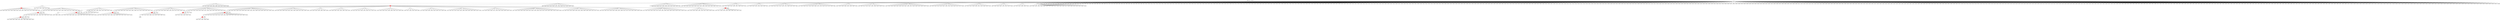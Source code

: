 digraph g {
	"59" -> "60";
	"60" [color=indianred1, style=filled, label="12"];
	"58" -> "59";
	"59" [label="44"];
	"42" -> "43";
	"43" [color=indianred1, style=filled, label="23"];
	"41" -> "42";
	"42" [label="45"];
	"40" -> "41";
	"41" [color=indianred1, style=filled, label="47"];
	"39" -> "40";
	"40" [label="23"];
	"30" -> "31";
	"31" [label="46"];
	"30" -> "32";
	"32" [color=indianred1, style=filled, label="18"];
	"29" -> "30";
	"30" [label="34"];
	"29" -> "33";
	"33" [label="49"];
	"22" -> "23";
	"23" [color=indianred1, style=filled, label="27"];
	"21" -> "22";
	"22" [label="21"];
	"19" -> "20";
	"20" [label="2"];
	"18" -> "19";
	"19" [color=indianred1, style=filled, label="35"];
	"17" -> "18";
	"18" [label="38"];
	"14" -> "15";
	"15" [color=indianred1, style=filled, label="14"];
	"13" -> "14";
	"14" [label="29"];
	"11" -> "12";
	"12" [color=indianred1, style=filled, label="3"];
	"10" -> "11";
	"11" [label="10"];
	"9" -> "10";
	"10" [color=indianred1, style=filled, label="30"];
	"8" -> "9";
	"9" [label="3"];
	"5" -> "6";
	"6" [label="40"];
	"5" -> "7";
	"7" [label="32"];
	"5" -> "8";
	"8" [label="30"];
	"5" -> "13";
	"13" [label="14"];
	"5" -> "16";
	"16" [label="6"];
	"5" -> "17";
	"17" [label="35"];
	"5" -> "21";
	"21" [label="27"];
	"5" -> "24";
	"24" [label="22"];
	"5" -> "25";
	"25" [label="33"];
	"5" -> "26";
	"26" [label="9"];
	"5" -> "27";
	"27" [label="41"];
	"5" -> "28";
	"28" [label="7"];
	"5" -> "29";
	"29" [label="18"];
	"5" -> "34";
	"34" [label="15"];
	"5" -> "35";
	"35" [label="43"];
	"5" -> "36";
	"36" [label="17"];
	"5" -> "37";
	"37" [label="8"];
	"5" -> "38";
	"38" [label="36"];
	"5" -> "39";
	"39" [label="47"];
	"5" -> "44";
	"44" [label="26"];
	"4" -> "5";
	"5" [color=indianred1, style=filled, label="20"];
	"2" -> "3";
	"3" [color=indianred1, style=filled, label="48"];
	"1" -> "2";
	"2" [label="4"];
	"0" -> "1";
	"1" [label="48"];
	"0" -> "4";
	"4" [label="20"];
	"0" -> "45";
	"45" [label="39"];
	"0" -> "46";
	"46" [label="24"];
	"0" -> "47";
	"47" [label="25"];
	"0" -> "48";
	"48" [label="37"];
	"0" -> "49";
	"49" [label="42"];
	"0" -> "50";
	"50" [label="19"];
	"0" -> "51";
	"51" [label="1"];
	"0" -> "52";
	"52" [label="13"];
	"0" -> "53";
	"53" [label="28"];
	"0" -> "54";
	"54" [label="50"];
	"0" -> "55";
	"55" [label="16"];
	"0" -> "56";
	"56" [label="5"];
	"0" -> "57";
	"57" [label="31"];
	"0" -> "58";
	"58" [label="12"];
	"0" -> "61";
	"61" [label="11"];
	"0" [label="germline"];
	"0" -> "cell1";
	"cell1" [shape=box];
	"0" -> "cell2";
	"cell2" [shape=box];
	"54" -> "cell3";
	"cell3" [shape=box];
	"27" -> "cell4";
	"cell4" [shape=box];
	"58" -> "cell5";
	"cell5" [shape=box];
	"0" -> "cell6";
	"cell6" [shape=box];
	"41" -> "cell7";
	"cell7" [shape=box];
	"0" -> "cell8";
	"cell8" [shape=box];
	"24" -> "cell9";
	"cell9" [shape=box];
	"28" -> "cell10";
	"cell10" [shape=box];
	"0" -> "cell11";
	"cell11" [shape=box];
	"0" -> "cell12";
	"cell12" [shape=box];
	"56" -> "cell13";
	"cell13" [shape=box];
	"0" -> "cell14";
	"cell14" [shape=box];
	"61" -> "cell15";
	"cell15" [shape=box];
	"0" -> "cell16";
	"cell16" [shape=box];
	"38" -> "cell17";
	"cell17" [shape=box];
	"0" -> "cell18";
	"cell18" [shape=box];
	"10" -> "cell19";
	"cell19" [shape=box];
	"37" -> "cell20";
	"cell20" [shape=box];
	"36" -> "cell21";
	"cell21" [shape=box];
	"0" -> "cell22";
	"cell22" [shape=box];
	"0" -> "cell23";
	"cell23" [shape=box];
	"0" -> "cell24";
	"cell24" [shape=box];
	"0" -> "cell25";
	"cell25" [shape=box];
	"0" -> "cell26";
	"cell26" [shape=box];
	"35" -> "cell27";
	"cell27" [shape=box];
	"14" -> "cell28";
	"cell28" [shape=box];
	"38" -> "cell29";
	"cell29" [shape=box];
	"0" -> "cell30";
	"cell30" [shape=box];
	"29" -> "cell31";
	"cell31" [shape=box];
	"13" -> "cell32";
	"cell32" [shape=box];
	"12" -> "cell33";
	"cell33" [shape=box];
	"53" -> "cell34";
	"cell34" [shape=box];
	"60" -> "cell35";
	"cell35" [shape=box];
	"23" -> "cell36";
	"cell36" [shape=box];
	"49" -> "cell37";
	"cell37" [shape=box];
	"36" -> "cell38";
	"cell38" [shape=box];
	"6" -> "cell39";
	"cell39" [shape=box];
	"0" -> "cell40";
	"cell40" [shape=box];
	"33" -> "cell41";
	"cell41" [shape=box];
	"1" -> "cell42";
	"cell42" [shape=box];
	"10" -> "cell43";
	"cell43" [shape=box];
	"0" -> "cell44";
	"cell44" [shape=box];
	"0" -> "cell45";
	"cell45" [shape=box];
	"0" -> "cell46";
	"cell46" [shape=box];
	"0" -> "cell47";
	"cell47" [shape=box];
	"28" -> "cell48";
	"cell48" [shape=box];
	"0" -> "cell49";
	"cell49" [shape=box];
	"29" -> "cell50";
	"cell50" [shape=box];
	"37" -> "cell51";
	"cell51" [shape=box];
	"56" -> "cell52";
	"cell52" [shape=box];
	"37" -> "cell53";
	"cell53" [shape=box];
	"0" -> "cell54";
	"cell54" [shape=box];
	"19" -> "cell55";
	"cell55" [shape=box];
	"51" -> "cell56";
	"cell56" [shape=box];
	"28" -> "cell57";
	"cell57" [shape=box];
	"0" -> "cell58";
	"cell58" [shape=box];
	"39" -> "cell59";
	"cell59" [shape=box];
	"0" -> "cell60";
	"cell60" [shape=box];
	"0" -> "cell61";
	"cell61" [shape=box];
	"45" -> "cell62";
	"cell62" [shape=box];
	"7" -> "cell63";
	"cell63" [shape=box];
	"3" -> "cell64";
	"cell64" [shape=box];
	"33" -> "cell65";
	"cell65" [shape=box];
	"0" -> "cell66";
	"cell66" [shape=box];
	"24" -> "cell67";
	"cell67" [shape=box];
	"0" -> "cell68";
	"cell68" [shape=box];
	"55" -> "cell69";
	"cell69" [shape=box];
	"39" -> "cell70";
	"cell70" [shape=box];
	"0" -> "cell71";
	"cell71" [shape=box];
	"1" -> "cell72";
	"cell72" [shape=box];
	"48" -> "cell73";
	"cell73" [shape=box];
	"0" -> "cell74";
	"cell74" [shape=box];
	"58" -> "cell75";
	"cell75" [shape=box];
	"0" -> "cell76";
	"cell76" [shape=box];
	"47" -> "cell77";
	"cell77" [shape=box];
	"0" -> "cell78";
	"cell78" [shape=box];
	"17" -> "cell79";
	"cell79" [shape=box];
	"0" -> "cell80";
	"cell80" [shape=box];
	"24" -> "cell81";
	"cell81" [shape=box];
	"4" -> "cell82";
	"cell82" [shape=box];
	"53" -> "cell83";
	"cell83" [shape=box];
	"0" -> "cell84";
	"cell84" [shape=box];
	"0" -> "cell85";
	"cell85" [shape=box];
	"45" -> "cell86";
	"cell86" [shape=box];
	"0" -> "cell87";
	"cell87" [shape=box];
	"6" -> "cell88";
	"cell88" [shape=box];
	"0" -> "cell89";
	"cell89" [shape=box];
	"0" -> "cell90";
	"cell90" [shape=box];
	"0" -> "cell91";
	"cell91" [shape=box];
	"0" -> "cell92";
	"cell92" [shape=box];
	"0" -> "cell93";
	"cell93" [shape=box];
	"0" -> "cell94";
	"cell94" [shape=box];
	"26" -> "cell95";
	"cell95" [shape=box];
	"0" -> "cell96";
	"cell96" [shape=box];
	"0" -> "cell97";
	"cell97" [shape=box];
	"51" -> "cell98";
	"cell98" [shape=box];
	"8" -> "cell99";
	"cell99" [shape=box];
	"56" -> "cell100";
	"cell100" [shape=box];
	"0" -> "cell101";
	"cell101" [shape=box];
	"44" -> "cell102";
	"cell102" [shape=box];
	"27" -> "cell103";
	"cell103" [shape=box];
	"37" -> "cell104";
	"cell104" [shape=box];
	"15" -> "cell105";
	"cell105" [shape=box];
	"7" -> "cell106";
	"cell106" [shape=box];
	"23" -> "cell107";
	"cell107" [shape=box];
	"30" -> "cell108";
	"cell108" [shape=box];
	"0" -> "cell109";
	"cell109" [shape=box];
	"0" -> "cell110";
	"cell110" [shape=box];
	"3" -> "cell111";
	"cell111" [shape=box];
	"26" -> "cell112";
	"cell112" [shape=box];
	"42" -> "cell113";
	"cell113" [shape=box];
	"51" -> "cell114";
	"cell114" [shape=box];
	"59" -> "cell115";
	"cell115" [shape=box];
	"34" -> "cell116";
	"cell116" [shape=box];
	"0" -> "cell117";
	"cell117" [shape=box];
	"0" -> "cell118";
	"cell118" [shape=box];
	"13" -> "cell119";
	"cell119" [shape=box];
	"0" -> "cell120";
	"cell120" [shape=box];
	"0" -> "cell121";
	"cell121" [shape=box];
	"0" -> "cell122";
	"cell122" [shape=box];
	"54" -> "cell123";
	"cell123" [shape=box];
	"28" -> "cell124";
	"cell124" [shape=box];
	"0" -> "cell125";
	"cell125" [shape=box];
	"0" -> "cell126";
	"cell126" [shape=box];
	"0" -> "cell127";
	"cell127" [shape=box];
	"10" -> "cell128";
	"cell128" [shape=box];
	"53" -> "cell129";
	"cell129" [shape=box];
	"0" -> "cell130";
	"cell130" [shape=box];
	"59" -> "cell131";
	"cell131" [shape=box];
	"0" -> "cell132";
	"cell132" [shape=box];
	"41" -> "cell133";
	"cell133" [shape=box];
	"0" -> "cell134";
	"cell134" [shape=box];
	"0" -> "cell135";
	"cell135" [shape=box];
	"26" -> "cell136";
	"cell136" [shape=box];
	"0" -> "cell137";
	"cell137" [shape=box];
	"0" -> "cell138";
	"cell138" [shape=box];
	"16" -> "cell139";
	"cell139" [shape=box];
	"53" -> "cell140";
	"cell140" [shape=box];
	"54" -> "cell141";
	"cell141" [shape=box];
	"25" -> "cell142";
	"cell142" [shape=box];
	"59" -> "cell143";
	"cell143" [shape=box];
	"17" -> "cell144";
	"cell144" [shape=box];
	"57" -> "cell145";
	"cell145" [shape=box];
	"0" -> "cell146";
	"cell146" [shape=box];
	"0" -> "cell147";
	"cell147" [shape=box];
	"10" -> "cell148";
	"cell148" [shape=box];
	"0" -> "cell149";
	"cell149" [shape=box];
	"19" -> "cell150";
	"cell150" [shape=box];
	"0" -> "cell151";
	"cell151" [shape=box];
	"25" -> "cell152";
	"cell152" [shape=box];
	"0" -> "cell153";
	"cell153" [shape=box];
	"0" -> "cell154";
	"cell154" [shape=box];
	"0" -> "cell155";
	"cell155" [shape=box];
	"48" -> "cell156";
	"cell156" [shape=box];
	"0" -> "cell157";
	"cell157" [shape=box];
	"38" -> "cell158";
	"cell158" [shape=box];
	"0" -> "cell159";
	"cell159" [shape=box];
	"0" -> "cell160";
	"cell160" [shape=box];
	"48" -> "cell161";
	"cell161" [shape=box];
	"0" -> "cell162";
	"cell162" [shape=box];
	"0" -> "cell163";
	"cell163" [shape=box];
	"36" -> "cell164";
	"cell164" [shape=box];
	"60" -> "cell165";
	"cell165" [shape=box];
	"0" -> "cell166";
	"cell166" [shape=box];
	"0" -> "cell167";
	"cell167" [shape=box];
	"0" -> "cell168";
	"cell168" [shape=box];
	"47" -> "cell169";
	"cell169" [shape=box];
	"0" -> "cell170";
	"cell170" [shape=box];
	"0" -> "cell171";
	"cell171" [shape=box];
	"0" -> "cell172";
	"cell172" [shape=box];
	"12" -> "cell173";
	"cell173" [shape=box];
	"0" -> "cell174";
	"cell174" [shape=box];
	"0" -> "cell175";
	"cell175" [shape=box];
	"0" -> "cell176";
	"cell176" [shape=box];
	"32" -> "cell177";
	"cell177" [shape=box];
	"43" -> "cell178";
	"cell178" [shape=box];
	"0" -> "cell179";
	"cell179" [shape=box];
	"51" -> "cell180";
	"cell180" [shape=box];
	"0" -> "cell181";
	"cell181" [shape=box];
	"0" -> "cell182";
	"cell182" [shape=box];
	"21" -> "cell183";
	"cell183" [shape=box];
	"49" -> "cell184";
	"cell184" [shape=box];
	"0" -> "cell185";
	"cell185" [shape=box];
	"4" -> "cell186";
	"cell186" [shape=box];
	"13" -> "cell187";
	"cell187" [shape=box];
	"34" -> "cell188";
	"cell188" [shape=box];
	"0" -> "cell189";
	"cell189" [shape=box];
	"0" -> "cell190";
	"cell190" [shape=box];
	"24" -> "cell191";
	"cell191" [shape=box];
	"35" -> "cell192";
	"cell192" [shape=box];
	"47" -> "cell193";
	"cell193" [shape=box];
	"0" -> "cell194";
	"cell194" [shape=box];
	"26" -> "cell195";
	"cell195" [shape=box];
	"0" -> "cell196";
	"cell196" [shape=box];
	"0" -> "cell197";
	"cell197" [shape=box];
	"35" -> "cell198";
	"cell198" [shape=box];
	"0" -> "cell199";
	"cell199" [shape=box];
	"0" -> "cell200";
	"cell200" [shape=box];
	"0" -> "cell201";
	"cell201" [shape=box];
	"17" -> "cell202";
	"cell202" [shape=box];
	"46" -> "cell203";
	"cell203" [shape=box];
	"14" -> "cell204";
	"cell204" [shape=box];
	"0" -> "cell205";
	"cell205" [shape=box];
	"16" -> "cell206";
	"cell206" [shape=box];
	"60" -> "cell207";
	"cell207" [shape=box];
	"35" -> "cell208";
	"cell208" [shape=box];
	"0" -> "cell209";
	"cell209" [shape=box];
	"52" -> "cell210";
	"cell210" [shape=box];
	"0" -> "cell211";
	"cell211" [shape=box];
	"0" -> "cell212";
	"cell212" [shape=box];
	"0" -> "cell213";
	"cell213" [shape=box];
	"0" -> "cell214";
	"cell214" [shape=box];
	"0" -> "cell215";
	"cell215" [shape=box];
	"61" -> "cell216";
	"cell216" [shape=box];
	"61" -> "cell217";
	"cell217" [shape=box];
	"0" -> "cell218";
	"cell218" [shape=box];
	"0" -> "cell219";
	"cell219" [shape=box];
	"0" -> "cell220";
	"cell220" [shape=box];
	"0" -> "cell221";
	"cell221" [shape=box];
	"0" -> "cell222";
	"cell222" [shape=box];
	"47" -> "cell223";
	"cell223" [shape=box];
	"25" -> "cell224";
	"cell224" [shape=box];
	"0" -> "cell225";
	"cell225" [shape=box];
	"7" -> "cell226";
	"cell226" [shape=box];
	"0" -> "cell227";
	"cell227" [shape=box];
	"0" -> "cell228";
	"cell228" [shape=box];
	"0" -> "cell229";
	"cell229" [shape=box];
	"0" -> "cell230";
	"cell230" [shape=box];
	"4" -> "cell231";
	"cell231" [shape=box];
	"34" -> "cell232";
	"cell232" [shape=box];
	"0" -> "cell233";
	"cell233" [shape=box];
	"0" -> "cell234";
	"cell234" [shape=box];
	"0" -> "cell235";
	"cell235" [shape=box];
	"49" -> "cell236";
	"cell236" [shape=box];
	"0" -> "cell237";
	"cell237" [shape=box];
	"8" -> "cell238";
	"cell238" [shape=box];
	"0" -> "cell239";
	"cell239" [shape=box];
	"13" -> "cell240";
	"cell240" [shape=box];
	"29" -> "cell241";
	"cell241" [shape=box];
	"6" -> "cell242";
	"cell242" [shape=box];
	"46" -> "cell243";
	"cell243" [shape=box];
	"0" -> "cell244";
	"cell244" [shape=box];
	"0" -> "cell245";
	"cell245" [shape=box];
	"53" -> "cell246";
	"cell246" [shape=box];
	"51" -> "cell247";
	"cell247" [shape=box];
	"0" -> "cell248";
	"cell248" [shape=box];
	"0" -> "cell249";
	"cell249" [shape=box];
	"0" -> "cell250";
	"cell250" [shape=box];
	"32" -> "cell251";
	"cell251" [shape=box];
	"24" -> "cell252";
	"cell252" [shape=box];
	"28" -> "cell253";
	"cell253" [shape=box];
	"36" -> "cell254";
	"cell254" [shape=box];
	"3" -> "cell255";
	"cell255" [shape=box];
	"46" -> "cell256";
	"cell256" [shape=box];
	"0" -> "cell257";
	"cell257" [shape=box];
	"0" -> "cell258";
	"cell258" [shape=box];
	"45" -> "cell259";
	"cell259" [shape=box];
	"0" -> "cell260";
	"cell260" [shape=box];
	"53" -> "cell261";
	"cell261" [shape=box];
	"0" -> "cell262";
	"cell262" [shape=box];
	"27" -> "cell263";
	"cell263" [shape=box];
	"35" -> "cell264";
	"cell264" [shape=box];
	"45" -> "cell265";
	"cell265" [shape=box];
	"59" -> "cell266";
	"cell266" [shape=box];
	"3" -> "cell267";
	"cell267" [shape=box];
	"55" -> "cell268";
	"cell268" [shape=box];
	"54" -> "cell269";
	"cell269" [shape=box];
	"0" -> "cell270";
	"cell270" [shape=box];
	"48" -> "cell271";
	"cell271" [shape=box];
	"0" -> "cell272";
	"cell272" [shape=box];
	"4" -> "cell273";
	"cell273" [shape=box];
	"0" -> "cell274";
	"cell274" [shape=box];
	"10" -> "cell275";
	"cell275" [shape=box];
	"0" -> "cell276";
	"cell276" [shape=box];
	"49" -> "cell277";
	"cell277" [shape=box];
	"13" -> "cell278";
	"cell278" [shape=box];
	"0" -> "cell279";
	"cell279" [shape=box];
	"0" -> "cell280";
	"cell280" [shape=box];
	"52" -> "cell281";
	"cell281" [shape=box];
	"32" -> "cell282";
	"cell282" [shape=box];
	"0" -> "cell283";
	"cell283" [shape=box];
	"13" -> "cell284";
	"cell284" [shape=box];
	"0" -> "cell285";
	"cell285" [shape=box];
	"0" -> "cell286";
	"cell286" [shape=box];
	"8" -> "cell287";
	"cell287" [shape=box];
	"61" -> "cell288";
	"cell288" [shape=box];
	"0" -> "cell289";
	"cell289" [shape=box];
	"52" -> "cell290";
	"cell290" [shape=box];
	"51" -> "cell291";
	"cell291" [shape=box];
	"0" -> "cell292";
	"cell292" [shape=box];
	"58" -> "cell293";
	"cell293" [shape=box];
	"8" -> "cell294";
	"cell294" [shape=box];
	"0" -> "cell295";
	"cell295" [shape=box];
	"52" -> "cell296";
	"cell296" [shape=box];
	"0" -> "cell297";
	"cell297" [shape=box];
	"0" -> "cell298";
	"cell298" [shape=box];
	"0" -> "cell299";
	"cell299" [shape=box];
	"53" -> "cell300";
	"cell300" [shape=box];
	"0" -> "cell301";
	"cell301" [shape=box];
	"0" -> "cell302";
	"cell302" [shape=box];
	"0" -> "cell303";
	"cell303" [shape=box];
	"39" -> "cell304";
	"cell304" [shape=box];
	"57" -> "cell305";
	"cell305" [shape=box];
	"35" -> "cell306";
	"cell306" [shape=box];
	"0" -> "cell307";
	"cell307" [shape=box];
	"0" -> "cell308";
	"cell308" [shape=box];
	"0" -> "cell309";
	"cell309" [shape=box];
	"0" -> "cell310";
	"cell310" [shape=box];
	"0" -> "cell311";
	"cell311" [shape=box];
	"0" -> "cell312";
	"cell312" [shape=box];
	"44" -> "cell313";
	"cell313" [shape=box];
	"0" -> "cell314";
	"cell314" [shape=box];
	"8" -> "cell315";
	"cell315" [shape=box];
	"0" -> "cell316";
	"cell316" [shape=box];
	"60" -> "cell317";
	"cell317" [shape=box];
	"41" -> "cell318";
	"cell318" [shape=box];
	"0" -> "cell319";
	"cell319" [shape=box];
	"52" -> "cell320";
	"cell320" [shape=box];
	"0" -> "cell321";
	"cell321" [shape=box];
	"0" -> "cell322";
	"cell322" [shape=box];
	"0" -> "cell323";
	"cell323" [shape=box];
	"2" -> "cell324";
	"cell324" [shape=box];
	"0" -> "cell325";
	"cell325" [shape=box];
	"0" -> "cell326";
	"cell326" [shape=box];
	"41" -> "cell327";
	"cell327" [shape=box];
	"45" -> "cell328";
	"cell328" [shape=box];
	"0" -> "cell329";
	"cell329" [shape=box];
	"0" -> "cell330";
	"cell330" [shape=box];
	"10" -> "cell331";
	"cell331" [shape=box];
	"28" -> "cell332";
	"cell332" [shape=box];
	"4" -> "cell333";
	"cell333" [shape=box];
	"32" -> "cell334";
	"cell334" [shape=box];
	"0" -> "cell335";
	"cell335" [shape=box];
	"0" -> "cell336";
	"cell336" [shape=box];
	"0" -> "cell337";
	"cell337" [shape=box];
	"0" -> "cell338";
	"cell338" [shape=box];
	"21" -> "cell339";
	"cell339" [shape=box];
	"50" -> "cell340";
	"cell340" [shape=box];
	"0" -> "cell341";
	"cell341" [shape=box];
	"0" -> "cell342";
	"cell342" [shape=box];
	"0" -> "cell343";
	"cell343" [shape=box];
	"22" -> "cell344";
	"cell344" [shape=box];
	"0" -> "cell345";
	"cell345" [shape=box];
	"0" -> "cell346";
	"cell346" [shape=box];
	"0" -> "cell347";
	"cell347" [shape=box];
	"0" -> "cell348";
	"cell348" [shape=box];
	"0" -> "cell349";
	"cell349" [shape=box];
	"50" -> "cell350";
	"cell350" [shape=box];
	"12" -> "cell351";
	"cell351" [shape=box];
	"0" -> "cell352";
	"cell352" [shape=box];
	"45" -> "cell353";
	"cell353" [shape=box];
	"0" -> "cell354";
	"cell354" [shape=box];
	"0" -> "cell355";
	"cell355" [shape=box];
	"0" -> "cell356";
	"cell356" [shape=box];
	"16" -> "cell357";
	"cell357" [shape=box];
	"43" -> "cell358";
	"cell358" [shape=box];
	"6" -> "cell359";
	"cell359" [shape=box];
	"17" -> "cell360";
	"cell360" [shape=box];
	"0" -> "cell361";
	"cell361" [shape=box];
	"29" -> "cell362";
	"cell362" [shape=box];
	"27" -> "cell363";
	"cell363" [shape=box];
	"19" -> "cell364";
	"cell364" [shape=box];
	"17" -> "cell365";
	"cell365" [shape=box];
	"39" -> "cell366";
	"cell366" [shape=box];
	"60" -> "cell367";
	"cell367" [shape=box];
	"8" -> "cell368";
	"cell368" [shape=box];
	"21" -> "cell369";
	"cell369" [shape=box];
	"0" -> "cell370";
	"cell370" [shape=box];
	"0" -> "cell371";
	"cell371" [shape=box];
	"4" -> "cell372";
	"cell372" [shape=box];
	"0" -> "cell373";
	"cell373" [shape=box];
	"35" -> "cell374";
	"cell374" [shape=box];
	"0" -> "cell375";
	"cell375" [shape=box];
	"0" -> "cell376";
	"cell376" [shape=box];
	"11" -> "cell377";
	"cell377" [shape=box];
	"0" -> "cell378";
	"cell378" [shape=box];
	"0" -> "cell379";
	"cell379" [shape=box];
	"0" -> "cell380";
	"cell380" [shape=box];
	"43" -> "cell381";
	"cell381" [shape=box];
	"0" -> "cell382";
	"cell382" [shape=box];
	"32" -> "cell383";
	"cell383" [shape=box];
	"0" -> "cell384";
	"cell384" [shape=box];
	"36" -> "cell385";
	"cell385" [shape=box];
	"42" -> "cell386";
	"cell386" [shape=box];
	"0" -> "cell387";
	"cell387" [shape=box];
	"0" -> "cell388";
	"cell388" [shape=box];
	"43" -> "cell389";
	"cell389" [shape=box];
	"60" -> "cell390";
	"cell390" [shape=box];
	"0" -> "cell391";
	"cell391" [shape=box];
	"0" -> "cell392";
	"cell392" [shape=box];
	"0" -> "cell393";
	"cell393" [shape=box];
	"0" -> "cell394";
	"cell394" [shape=box];
	"0" -> "cell395";
	"cell395" [shape=box];
	"19" -> "cell396";
	"cell396" [shape=box];
	"0" -> "cell397";
	"cell397" [shape=box];
	"0" -> "cell398";
	"cell398" [shape=box];
	"52" -> "cell399";
	"cell399" [shape=box];
	"0" -> "cell400";
	"cell400" [shape=box];
	"25" -> "cell401";
	"cell401" [shape=box];
	"8" -> "cell402";
	"cell402" [shape=box];
	"53" -> "cell403";
	"cell403" [shape=box];
	"35" -> "cell404";
	"cell404" [shape=box];
	"0" -> "cell405";
	"cell405" [shape=box];
	"3" -> "cell406";
	"cell406" [shape=box];
	"0" -> "cell407";
	"cell407" [shape=box];
	"0" -> "cell408";
	"cell408" [shape=box];
	"47" -> "cell409";
	"cell409" [shape=box];
	"0" -> "cell410";
	"cell410" [shape=box];
	"0" -> "cell411";
	"cell411" [shape=box];
	"0" -> "cell412";
	"cell412" [shape=box];
	"15" -> "cell413";
	"cell413" [shape=box];
	"19" -> "cell414";
	"cell414" [shape=box];
	"0" -> "cell415";
	"cell415" [shape=box];
	"0" -> "cell416";
	"cell416" [shape=box];
	"0" -> "cell417";
	"cell417" [shape=box];
	"0" -> "cell418";
	"cell418" [shape=box];
	"0" -> "cell419";
	"cell419" [shape=box];
	"45" -> "cell420";
	"cell420" [shape=box];
	"0" -> "cell421";
	"cell421" [shape=box];
	"0" -> "cell422";
	"cell422" [shape=box];
	"0" -> "cell423";
	"cell423" [shape=box];
	"0" -> "cell424";
	"cell424" [shape=box];
	"0" -> "cell425";
	"cell425" [shape=box];
	"0" -> "cell426";
	"cell426" [shape=box];
	"0" -> "cell427";
	"cell427" [shape=box];
	"0" -> "cell428";
	"cell428" [shape=box];
	"0" -> "cell429";
	"cell429" [shape=box];
	"0" -> "cell430";
	"cell430" [shape=box];
	"0" -> "cell431";
	"cell431" [shape=box];
	"37" -> "cell432";
	"cell432" [shape=box];
	"0" -> "cell433";
	"cell433" [shape=box];
	"49" -> "cell434";
	"cell434" [shape=box];
	"52" -> "cell435";
	"cell435" [shape=box];
	"36" -> "cell436";
	"cell436" [shape=box];
	"61" -> "cell437";
	"cell437" [shape=box];
	"35" -> "cell438";
	"cell438" [shape=box];
	"0" -> "cell439";
	"cell439" [shape=box];
	"4" -> "cell440";
	"cell440" [shape=box];
	"0" -> "cell441";
	"cell441" [shape=box];
	"0" -> "cell442";
	"cell442" [shape=box];
	"0" -> "cell443";
	"cell443" [shape=box];
	"43" -> "cell444";
	"cell444" [shape=box];
	"0" -> "cell445";
	"cell445" [shape=box];
	"39" -> "cell446";
	"cell446" [shape=box];
	"0" -> "cell447";
	"cell447" [shape=box];
	"17" -> "cell448";
	"cell448" [shape=box];
	"10" -> "cell449";
	"cell449" [shape=box];
	"6" -> "cell450";
	"cell450" [shape=box];
	"32" -> "cell451";
	"cell451" [shape=box];
	"33" -> "cell452";
	"cell452" [shape=box];
	"31" -> "cell453";
	"cell453" [shape=box];
	"38" -> "cell454";
	"cell454" [shape=box];
	"0" -> "cell455";
	"cell455" [shape=box];
	"12" -> "cell456";
	"cell456" [shape=box];
	"39" -> "cell457";
	"cell457" [shape=box];
	"0" -> "cell458";
	"cell458" [shape=box];
	"34" -> "cell459";
	"cell459" [shape=box];
	"61" -> "cell460";
	"cell460" [shape=box];
	"60" -> "cell461";
	"cell461" [shape=box];
	"10" -> "cell462";
	"cell462" [shape=box];
	"0" -> "cell463";
	"cell463" [shape=box];
	"47" -> "cell464";
	"cell464" [shape=box];
	"0" -> "cell465";
	"cell465" [shape=box];
	"58" -> "cell466";
	"cell466" [shape=box];
	"21" -> "cell467";
	"cell467" [shape=box];
	"1" -> "cell468";
	"cell468" [shape=box];
	"50" -> "cell469";
	"cell469" [shape=box];
	"48" -> "cell470";
	"cell470" [shape=box];
	"61" -> "cell471";
	"cell471" [shape=box];
	"0" -> "cell472";
	"cell472" [shape=box];
	"1" -> "cell473";
	"cell473" [shape=box];
	"13" -> "cell474";
	"cell474" [shape=box];
	"0" -> "cell475";
	"cell475" [shape=box];
	"24" -> "cell476";
	"cell476" [shape=box];
	"0" -> "cell477";
	"cell477" [shape=box];
	"60" -> "cell478";
	"cell478" [shape=box];
	"0" -> "cell479";
	"cell479" [shape=box];
	"32" -> "cell480";
	"cell480" [shape=box];
	"16" -> "cell481";
	"cell481" [shape=box];
	"13" -> "cell482";
	"cell482" [shape=box];
	"0" -> "cell483";
	"cell483" [shape=box];
	"0" -> "cell484";
	"cell484" [shape=box];
	"27" -> "cell485";
	"cell485" [shape=box];
	"0" -> "cell486";
	"cell486" [shape=box];
	"60" -> "cell487";
	"cell487" [shape=box];
	"0" -> "cell488";
	"cell488" [shape=box];
	"0" -> "cell489";
	"cell489" [shape=box];
	"22" -> "cell490";
	"cell490" [shape=box];
	"0" -> "cell491";
	"cell491" [shape=box];
	"0" -> "cell492";
	"cell492" [shape=box];
	"42" -> "cell493";
	"cell493" [shape=box];
	"0" -> "cell494";
	"cell494" [shape=box];
	"0" -> "cell495";
	"cell495" [shape=box];
	"0" -> "cell496";
	"cell496" [shape=box];
	"0" -> "cell497";
	"cell497" [shape=box];
	"23" -> "cell498";
	"cell498" [shape=box];
	"0" -> "cell499";
	"cell499" [shape=box];
	"0" -> "cell500";
	"cell500" [shape=box];
	"16" -> "cell501";
	"cell501" [shape=box];
	"0" -> "cell502";
	"cell502" [shape=box];
	"0" -> "cell503";
	"cell503" [shape=box];
	"0" -> "cell504";
	"cell504" [shape=box];
	"21" -> "cell505";
	"cell505" [shape=box];
	"0" -> "cell506";
	"cell506" [shape=box];
	"0" -> "cell507";
	"cell507" [shape=box];
	"0" -> "cell508";
	"cell508" [shape=box];
	"0" -> "cell509";
	"cell509" [shape=box];
	"15" -> "cell510";
	"cell510" [shape=box];
	"23" -> "cell511";
	"cell511" [shape=box];
	"0" -> "cell512";
	"cell512" [shape=box];
	"15" -> "cell513";
	"cell513" [shape=box];
	"39" -> "cell514";
	"cell514" [shape=box];
	"27" -> "cell515";
	"cell515" [shape=box];
	"0" -> "cell516";
	"cell516" [shape=box];
	"0" -> "cell517";
	"cell517" [shape=box];
	"0" -> "cell518";
	"cell518" [shape=box];
	"39" -> "cell519";
	"cell519" [shape=box];
	"0" -> "cell520";
	"cell520" [shape=box];
	"45" -> "cell521";
	"cell521" [shape=box];
	"13" -> "cell522";
	"cell522" [shape=box];
	"0" -> "cell523";
	"cell523" [shape=box];
	"13" -> "cell524";
	"cell524" [shape=box];
	"13" -> "cell525";
	"cell525" [shape=box];
	"49" -> "cell526";
	"cell526" [shape=box];
	"0" -> "cell527";
	"cell527" [shape=box];
	"44" -> "cell528";
	"cell528" [shape=box];
	"55" -> "cell529";
	"cell529" [shape=box];
	"0" -> "cell530";
	"cell530" [shape=box];
	"21" -> "cell531";
	"cell531" [shape=box];
	"0" -> "cell532";
	"cell532" [shape=box];
	"0" -> "cell533";
	"cell533" [shape=box];
	"0" -> "cell534";
	"cell534" [shape=box];
	"0" -> "cell535";
	"cell535" [shape=box];
	"25" -> "cell536";
	"cell536" [shape=box];
	"43" -> "cell537";
	"cell537" [shape=box];
	"0" -> "cell538";
	"cell538" [shape=box];
	"0" -> "cell539";
	"cell539" [shape=box];
	"0" -> "cell540";
	"cell540" [shape=box];
	"46" -> "cell541";
	"cell541" [shape=box];
	"0" -> "cell542";
	"cell542" [shape=box];
	"0" -> "cell543";
	"cell543" [shape=box];
	"30" -> "cell544";
	"cell544" [shape=box];
	"0" -> "cell545";
	"cell545" [shape=box];
	"0" -> "cell546";
	"cell546" [shape=box];
	"0" -> "cell547";
	"cell547" [shape=box];
	"25" -> "cell548";
	"cell548" [shape=box];
	"26" -> "cell549";
	"cell549" [shape=box];
	"0" -> "cell550";
	"cell550" [shape=box];
	"0" -> "cell551";
	"cell551" [shape=box];
	"0" -> "cell552";
	"cell552" [shape=box];
	"0" -> "cell553";
	"cell553" [shape=box];
	"6" -> "cell554";
	"cell554" [shape=box];
	"45" -> "cell555";
	"cell555" [shape=box];
	"46" -> "cell556";
	"cell556" [shape=box];
	"0" -> "cell557";
	"cell557" [shape=box];
	"0" -> "cell558";
	"cell558" [shape=box];
	"0" -> "cell559";
	"cell559" [shape=box];
	"0" -> "cell560";
	"cell560" [shape=box];
	"21" -> "cell561";
	"cell561" [shape=box];
	"0" -> "cell562";
	"cell562" [shape=box];
	"0" -> "cell563";
	"cell563" [shape=box];
	"1" -> "cell564";
	"cell564" [shape=box];
	"61" -> "cell565";
	"cell565" [shape=box];
	"21" -> "cell566";
	"cell566" [shape=box];
	"25" -> "cell567";
	"cell567" [shape=box];
	"0" -> "cell568";
	"cell568" [shape=box];
	"28" -> "cell569";
	"cell569" [shape=box];
	"37" -> "cell570";
	"cell570" [shape=box];
	"0" -> "cell571";
	"cell571" [shape=box];
	"23" -> "cell572";
	"cell572" [shape=box];
	"0" -> "cell573";
	"cell573" [shape=box];
	"0" -> "cell574";
	"cell574" [shape=box];
	"0" -> "cell575";
	"cell575" [shape=box];
	"0" -> "cell576";
	"cell576" [shape=box];
	"0" -> "cell577";
	"cell577" [shape=box];
	"0" -> "cell578";
	"cell578" [shape=box];
	"0" -> "cell579";
	"cell579" [shape=box];
	"23" -> "cell580";
	"cell580" [shape=box];
	"0" -> "cell581";
	"cell581" [shape=box];
	"8" -> "cell582";
	"cell582" [shape=box];
	"0" -> "cell583";
	"cell583" [shape=box];
	"0" -> "cell584";
	"cell584" [shape=box];
	"0" -> "cell585";
	"cell585" [shape=box];
	"0" -> "cell586";
	"cell586" [shape=box];
	"19" -> "cell587";
	"cell587" [shape=box];
	"0" -> "cell588";
	"cell588" [shape=box];
	"0" -> "cell589";
	"cell589" [shape=box];
	"0" -> "cell590";
	"cell590" [shape=box];
	"0" -> "cell591";
	"cell591" [shape=box];
	"0" -> "cell592";
	"cell592" [shape=box];
	"37" -> "cell593";
	"cell593" [shape=box];
	"0" -> "cell594";
	"cell594" [shape=box];
	"0" -> "cell595";
	"cell595" [shape=box];
	"0" -> "cell596";
	"cell596" [shape=box];
	"46" -> "cell597";
	"cell597" [shape=box];
	"54" -> "cell598";
	"cell598" [shape=box];
	"46" -> "cell599";
	"cell599" [shape=box];
	"35" -> "cell600";
	"cell600" [shape=box];
	"29" -> "cell601";
	"cell601" [shape=box];
	"0" -> "cell602";
	"cell602" [shape=box];
	"0" -> "cell603";
	"cell603" [shape=box];
	"15" -> "cell604";
	"cell604" [shape=box];
	"51" -> "cell605";
	"cell605" [shape=box];
	"50" -> "cell606";
	"cell606" [shape=box];
	"0" -> "cell607";
	"cell607" [shape=box];
	"45" -> "cell608";
	"cell608" [shape=box];
	"56" -> "cell609";
	"cell609" [shape=box];
	"23" -> "cell610";
	"cell610" [shape=box];
	"0" -> "cell611";
	"cell611" [shape=box];
	"0" -> "cell612";
	"cell612" [shape=box];
	"0" -> "cell613";
	"cell613" [shape=box];
	"54" -> "cell614";
	"cell614" [shape=box];
	"0" -> "cell615";
	"cell615" [shape=box];
	"53" -> "cell616";
	"cell616" [shape=box];
	"0" -> "cell617";
	"cell617" [shape=box];
	"24" -> "cell618";
	"cell618" [shape=box];
	"0" -> "cell619";
	"cell619" [shape=box];
	"44" -> "cell620";
	"cell620" [shape=box];
	"52" -> "cell621";
	"cell621" [shape=box];
	"50" -> "cell622";
	"cell622" [shape=box];
	"27" -> "cell623";
	"cell623" [shape=box];
	"6" -> "cell624";
	"cell624" [shape=box];
	"28" -> "cell625";
	"cell625" [shape=box];
	"0" -> "cell626";
	"cell626" [shape=box];
	"32" -> "cell627";
	"cell627" [shape=box];
	"6" -> "cell628";
	"cell628" [shape=box];
	"7" -> "cell629";
	"cell629" [shape=box];
	"19" -> "cell630";
	"cell630" [shape=box];
	"16" -> "cell631";
	"cell631" [shape=box];
	"26" -> "cell632";
	"cell632" [shape=box];
	"0" -> "cell633";
	"cell633" [shape=box];
	"0" -> "cell634";
	"cell634" [shape=box];
	"0" -> "cell635";
	"cell635" [shape=box];
	"39" -> "cell636";
	"cell636" [shape=box];
	"41" -> "cell637";
	"cell637" [shape=box];
	"0" -> "cell638";
	"cell638" [shape=box];
	"28" -> "cell639";
	"cell639" [shape=box];
	"0" -> "cell640";
	"cell640" [shape=box];
	"48" -> "cell641";
	"cell641" [shape=box];
	"8" -> "cell642";
	"cell642" [shape=box];
	"0" -> "cell643";
	"cell643" [shape=box];
	"36" -> "cell644";
	"cell644" [shape=box];
	"0" -> "cell645";
	"cell645" [shape=box];
	"0" -> "cell646";
	"cell646" [shape=box];
	"8" -> "cell647";
	"cell647" [shape=box];
	"61" -> "cell648";
	"cell648" [shape=box];
	"0" -> "cell649";
	"cell649" [shape=box];
	"0" -> "cell650";
	"cell650" [shape=box];
	"55" -> "cell651";
	"cell651" [shape=box];
	"0" -> "cell652";
	"cell652" [shape=box];
	"1" -> "cell653";
	"cell653" [shape=box];
	"52" -> "cell654";
	"cell654" [shape=box];
	"0" -> "cell655";
	"cell655" [shape=box];
	"0" -> "cell656";
	"cell656" [shape=box];
	"44" -> "cell657";
	"cell657" [shape=box];
	"0" -> "cell658";
	"cell658" [shape=box];
	"6" -> "cell659";
	"cell659" [shape=box];
	"41" -> "cell660";
	"cell660" [shape=box];
	"3" -> "cell661";
	"cell661" [shape=box];
	"36" -> "cell662";
	"cell662" [shape=box];
	"8" -> "cell663";
	"cell663" [shape=box];
	"10" -> "cell664";
	"cell664" [shape=box];
	"0" -> "cell665";
	"cell665" [shape=box];
	"0" -> "cell666";
	"cell666" [shape=box];
	"37" -> "cell667";
	"cell667" [shape=box];
	"36" -> "cell668";
	"cell668" [shape=box];
	"23" -> "cell669";
	"cell669" [shape=box];
	"0" -> "cell670";
	"cell670" [shape=box];
	"41" -> "cell671";
	"cell671" [shape=box];
	"16" -> "cell672";
	"cell672" [shape=box];
	"13" -> "cell673";
	"cell673" [shape=box];
	"32" -> "cell674";
	"cell674" [shape=box];
	"38" -> "cell675";
	"cell675" [shape=box];
	"0" -> "cell676";
	"cell676" [shape=box];
	"52" -> "cell677";
	"cell677" [shape=box];
	"0" -> "cell678";
	"cell678" [shape=box];
	"0" -> "cell679";
	"cell679" [shape=box];
	"33" -> "cell680";
	"cell680" [shape=box];
	"0" -> "cell681";
	"cell681" [shape=box];
	"0" -> "cell682";
	"cell682" [shape=box];
	"37" -> "cell683";
	"cell683" [shape=box];
	"18" -> "cell684";
	"cell684" [shape=box];
	"4" -> "cell685";
	"cell685" [shape=box];
	"0" -> "cell686";
	"cell686" [shape=box];
	"57" -> "cell687";
	"cell687" [shape=box];
	"3" -> "cell688";
	"cell688" [shape=box];
	"36" -> "cell689";
	"cell689" [shape=box];
	"0" -> "cell690";
	"cell690" [shape=box];
	"0" -> "cell691";
	"cell691" [shape=box];
	"0" -> "cell692";
	"cell692" [shape=box];
	"49" -> "cell693";
	"cell693" [shape=box];
	"36" -> "cell694";
	"cell694" [shape=box];
	"60" -> "cell695";
	"cell695" [shape=box];
	"0" -> "cell696";
	"cell696" [shape=box];
	"0" -> "cell697";
	"cell697" [shape=box];
	"19" -> "cell698";
	"cell698" [shape=box];
	"31" -> "cell699";
	"cell699" [shape=box];
	"17" -> "cell700";
	"cell700" [shape=box];
	"27" -> "cell701";
	"cell701" [shape=box];
	"38" -> "cell702";
	"cell702" [shape=box];
	"55" -> "cell703";
	"cell703" [shape=box];
	"49" -> "cell704";
	"cell704" [shape=box];
	"49" -> "cell705";
	"cell705" [shape=box];
	"9" -> "cell706";
	"cell706" [shape=box];
	"0" -> "cell707";
	"cell707" [shape=box];
	"0" -> "cell708";
	"cell708" [shape=box];
	"54" -> "cell709";
	"cell709" [shape=box];
	"0" -> "cell710";
	"cell710" [shape=box];
	"24" -> "cell711";
	"cell711" [shape=box];
	"0" -> "cell712";
	"cell712" [shape=box];
	"17" -> "cell713";
	"cell713" [shape=box];
	"34" -> "cell714";
	"cell714" [shape=box];
	"48" -> "cell715";
	"cell715" [shape=box];
	"0" -> "cell716";
	"cell716" [shape=box];
	"4" -> "cell717";
	"cell717" [shape=box];
	"0" -> "cell718";
	"cell718" [shape=box];
	"0" -> "cell719";
	"cell719" [shape=box];
	"10" -> "cell720";
	"cell720" [shape=box];
	"0" -> "cell721";
	"cell721" [shape=box];
	"24" -> "cell722";
	"cell722" [shape=box];
	"0" -> "cell723";
	"cell723" [shape=box];
	"0" -> "cell724";
	"cell724" [shape=box];
	"36" -> "cell725";
	"cell725" [shape=box];
	"39" -> "cell726";
	"cell726" [shape=box];
	"0" -> "cell727";
	"cell727" [shape=box];
	"0" -> "cell728";
	"cell728" [shape=box];
	"0" -> "cell729";
	"cell729" [shape=box];
	"0" -> "cell730";
	"cell730" [shape=box];
	"60" -> "cell731";
	"cell731" [shape=box];
	"13" -> "cell732";
	"cell732" [shape=box];
	"35" -> "cell733";
	"cell733" [shape=box];
	"0" -> "cell734";
	"cell734" [shape=box];
	"0" -> "cell735";
	"cell735" [shape=box];
	"0" -> "cell736";
	"cell736" [shape=box];
	"37" -> "cell737";
	"cell737" [shape=box];
	"53" -> "cell738";
	"cell738" [shape=box];
	"8" -> "cell739";
	"cell739" [shape=box];
	"23" -> "cell740";
	"cell740" [shape=box];
	"60" -> "cell741";
	"cell741" [shape=box];
	"0" -> "cell742";
	"cell742" [shape=box];
	"0" -> "cell743";
	"cell743" [shape=box];
	"53" -> "cell744";
	"cell744" [shape=box];
	"0" -> "cell745";
	"cell745" [shape=box];
	"0" -> "cell746";
	"cell746" [shape=box];
	"37" -> "cell747";
	"cell747" [shape=box];
	"0" -> "cell748";
	"cell748" [shape=box];
	"0" -> "cell749";
	"cell749" [shape=box];
	"0" -> "cell750";
	"cell750" [shape=box];
	"25" -> "cell751";
	"cell751" [shape=box];
	"0" -> "cell752";
	"cell752" [shape=box];
	"0" -> "cell753";
	"cell753" [shape=box];
	"37" -> "cell754";
	"cell754" [shape=box];
	"0" -> "cell755";
	"cell755" [shape=box];
	"44" -> "cell756";
	"cell756" [shape=box];
	"59" -> "cell757";
	"cell757" [shape=box];
	"0" -> "cell758";
	"cell758" [shape=box];
	"49" -> "cell759";
	"cell759" [shape=box];
	"0" -> "cell760";
	"cell760" [shape=box];
	"35" -> "cell761";
	"cell761" [shape=box];
	"29" -> "cell762";
	"cell762" [shape=box];
	"0" -> "cell763";
	"cell763" [shape=box];
	"0" -> "cell764";
	"cell764" [shape=box];
	"34" -> "cell765";
	"cell765" [shape=box];
	"33" -> "cell766";
	"cell766" [shape=box];
	"10" -> "cell767";
	"cell767" [shape=box];
	"38" -> "cell768";
	"cell768" [shape=box];
	"27" -> "cell769";
	"cell769" [shape=box];
	"0" -> "cell770";
	"cell770" [shape=box];
	"39" -> "cell771";
	"cell771" [shape=box];
	"36" -> "cell772";
	"cell772" [shape=box];
	"0" -> "cell773";
	"cell773" [shape=box];
	"21" -> "cell774";
	"cell774" [shape=box];
	"0" -> "cell775";
	"cell775" [shape=box];
	"0" -> "cell776";
	"cell776" [shape=box];
	"0" -> "cell777";
	"cell777" [shape=box];
	"0" -> "cell778";
	"cell778" [shape=box];
	"49" -> "cell779";
	"cell779" [shape=box];
	"36" -> "cell780";
	"cell780" [shape=box];
	"24" -> "cell781";
	"cell781" [shape=box];
	"1" -> "cell782";
	"cell782" [shape=box];
	"40" -> "cell783";
	"cell783" [shape=box];
	"6" -> "cell784";
	"cell784" [shape=box];
	"0" -> "cell785";
	"cell785" [shape=box];
	"0" -> "cell786";
	"cell786" [shape=box];
	"17" -> "cell787";
	"cell787" [shape=box];
	"32" -> "cell788";
	"cell788" [shape=box];
	"10" -> "cell789";
	"cell789" [shape=box];
	"0" -> "cell790";
	"cell790" [shape=box];
	"21" -> "cell791";
	"cell791" [shape=box];
	"1" -> "cell792";
	"cell792" [shape=box];
	"61" -> "cell793";
	"cell793" [shape=box];
	"49" -> "cell794";
	"cell794" [shape=box];
	"0" -> "cell795";
	"cell795" [shape=box];
	"0" -> "cell796";
	"cell796" [shape=box];
	"53" -> "cell797";
	"cell797" [shape=box];
	"21" -> "cell798";
	"cell798" [shape=box];
	"35" -> "cell799";
	"cell799" [shape=box];
	"61" -> "cell800";
	"cell800" [shape=box];
	"9" -> "cell801";
	"cell801" [shape=box];
	"0" -> "cell802";
	"cell802" [shape=box];
	"21" -> "cell803";
	"cell803" [shape=box];
	"0" -> "cell804";
	"cell804" [shape=box];
	"0" -> "cell805";
	"cell805" [shape=box];
	"41" -> "cell806";
	"cell806" [shape=box];
	"3" -> "cell807";
	"cell807" [shape=box];
	"35" -> "cell808";
	"cell808" [shape=box];
	"32" -> "cell809";
	"cell809" [shape=box];
	"0" -> "cell810";
	"cell810" [shape=box];
	"0" -> "cell811";
	"cell811" [shape=box];
	"34" -> "cell812";
	"cell812" [shape=box];
	"37" -> "cell813";
	"cell813" [shape=box];
	"59" -> "cell814";
	"cell814" [shape=box];
	"0" -> "cell815";
	"cell815" [shape=box];
	"0" -> "cell816";
	"cell816" [shape=box];
	"23" -> "cell817";
	"cell817" [shape=box];
	"4" -> "cell818";
	"cell818" [shape=box];
	"52" -> "cell819";
	"cell819" [shape=box];
	"0" -> "cell820";
	"cell820" [shape=box];
	"61" -> "cell821";
	"cell821" [shape=box];
	"58" -> "cell822";
	"cell822" [shape=box];
	"0" -> "cell823";
	"cell823" [shape=box];
	"0" -> "cell824";
	"cell824" [shape=box];
	"10" -> "cell825";
	"cell825" [shape=box];
	"37" -> "cell826";
	"cell826" [shape=box];
	"6" -> "cell827";
	"cell827" [shape=box];
	"47" -> "cell828";
	"cell828" [shape=box];
	"28" -> "cell829";
	"cell829" [shape=box];
	"43" -> "cell830";
	"cell830" [shape=box];
	"0" -> "cell831";
	"cell831" [shape=box];
	"1" -> "cell832";
	"cell832" [shape=box];
	"49" -> "cell833";
	"cell833" [shape=box];
	"0" -> "cell834";
	"cell834" [shape=box];
	"60" -> "cell835";
	"cell835" [shape=box];
	"0" -> "cell836";
	"cell836" [shape=box];
	"0" -> "cell837";
	"cell837" [shape=box];
	"7" -> "cell838";
	"cell838" [shape=box];
	"0" -> "cell839";
	"cell839" [shape=box];
	"6" -> "cell840";
	"cell840" [shape=box];
	"0" -> "cell841";
	"cell841" [shape=box];
	"38" -> "cell842";
	"cell842" [shape=box];
	"29" -> "cell843";
	"cell843" [shape=box];
	"57" -> "cell844";
	"cell844" [shape=box];
	"0" -> "cell845";
	"cell845" [shape=box];
	"0" -> "cell846";
	"cell846" [shape=box];
	"23" -> "cell847";
	"cell847" [shape=box];
	"0" -> "cell848";
	"cell848" [shape=box];
	"0" -> "cell849";
	"cell849" [shape=box];
	"49" -> "cell850";
	"cell850" [shape=box];
	"0" -> "cell851";
	"cell851" [shape=box];
	"0" -> "cell852";
	"cell852" [shape=box];
	"0" -> "cell853";
	"cell853" [shape=box];
	"51" -> "cell854";
	"cell854" [shape=box];
	"0" -> "cell855";
	"cell855" [shape=box];
	"58" -> "cell856";
	"cell856" [shape=box];
	"0" -> "cell857";
	"cell857" [shape=box];
	"28" -> "cell858";
	"cell858" [shape=box];
	"0" -> "cell859";
	"cell859" [shape=box];
	"0" -> "cell860";
	"cell860" [shape=box];
	"0" -> "cell861";
	"cell861" [shape=box];
	"61" -> "cell862";
	"cell862" [shape=box];
	"0" -> "cell863";
	"cell863" [shape=box];
	"56" -> "cell864";
	"cell864" [shape=box];
	"8" -> "cell865";
	"cell865" [shape=box];
	"48" -> "cell866";
	"cell866" [shape=box];
	"0" -> "cell867";
	"cell867" [shape=box];
	"50" -> "cell868";
	"cell868" [shape=box];
	"0" -> "cell869";
	"cell869" [shape=box];
	"58" -> "cell870";
	"cell870" [shape=box];
	"0" -> "cell871";
	"cell871" [shape=box];
	"58" -> "cell872";
	"cell872" [shape=box];
	"0" -> "cell873";
	"cell873" [shape=box];
	"0" -> "cell874";
	"cell874" [shape=box];
	"0" -> "cell875";
	"cell875" [shape=box];
	"0" -> "cell876";
	"cell876" [shape=box];
	"0" -> "cell877";
	"cell877" [shape=box];
	"48" -> "cell878";
	"cell878" [shape=box];
	"10" -> "cell879";
	"cell879" [shape=box];
	"38" -> "cell880";
	"cell880" [shape=box];
	"0" -> "cell881";
	"cell881" [shape=box];
	"45" -> "cell882";
	"cell882" [shape=box];
	"0" -> "cell883";
	"cell883" [shape=box];
	"38" -> "cell884";
	"cell884" [shape=box];
	"8" -> "cell885";
	"cell885" [shape=box];
	"50" -> "cell886";
	"cell886" [shape=box];
	"0" -> "cell887";
	"cell887" [shape=box];
	"0" -> "cell888";
	"cell888" [shape=box];
	"0" -> "cell889";
	"cell889" [shape=box];
	"38" -> "cell890";
	"cell890" [shape=box];
	"27" -> "cell891";
	"cell891" [shape=box];
	"0" -> "cell892";
	"cell892" [shape=box];
	"60" -> "cell893";
	"cell893" [shape=box];
	"60" -> "cell894";
	"cell894" [shape=box];
	"1" -> "cell895";
	"cell895" [shape=box];
	"0" -> "cell896";
	"cell896" [shape=box];
	"21" -> "cell897";
	"cell897" [shape=box];
	"0" -> "cell898";
	"cell898" [shape=box];
	"0" -> "cell899";
	"cell899" [shape=box];
	"0" -> "cell900";
	"cell900" [shape=box];
	"18" -> "cell901";
	"cell901" [shape=box];
	"54" -> "cell902";
	"cell902" [shape=box];
	"0" -> "cell903";
	"cell903" [shape=box];
	"0" -> "cell904";
	"cell904" [shape=box];
	"39" -> "cell905";
	"cell905" [shape=box];
	"0" -> "cell906";
	"cell906" [shape=box];
	"1" -> "cell907";
	"cell907" [shape=box];
	"0" -> "cell908";
	"cell908" [shape=box];
	"12" -> "cell909";
	"cell909" [shape=box];
	"19" -> "cell910";
	"cell910" [shape=box];
	"44" -> "cell911";
	"cell911" [shape=box];
	"41" -> "cell912";
	"cell912" [shape=box];
	"0" -> "cell913";
	"cell913" [shape=box];
	"55" -> "cell914";
	"cell914" [shape=box];
	"44" -> "cell915";
	"cell915" [shape=box];
	"55" -> "cell916";
	"cell916" [shape=box];
	"8" -> "cell917";
	"cell917" [shape=box];
	"34" -> "cell918";
	"cell918" [shape=box];
	"0" -> "cell919";
	"cell919" [shape=box];
	"0" -> "cell920";
	"cell920" [shape=box];
	"0" -> "cell921";
	"cell921" [shape=box];
	"15" -> "cell922";
	"cell922" [shape=box];
	"0" -> "cell923";
	"cell923" [shape=box];
	"54" -> "cell924";
	"cell924" [shape=box];
	"52" -> "cell925";
	"cell925" [shape=box];
	"0" -> "cell926";
	"cell926" [shape=box];
	"0" -> "cell927";
	"cell927" [shape=box];
	"0" -> "cell928";
	"cell928" [shape=box];
	"0" -> "cell929";
	"cell929" [shape=box];
	"0" -> "cell930";
	"cell930" [shape=box];
	"0" -> "cell931";
	"cell931" [shape=box];
	"0" -> "cell932";
	"cell932" [shape=box];
	"0" -> "cell933";
	"cell933" [shape=box];
	"0" -> "cell934";
	"cell934" [shape=box];
	"7" -> "cell935";
	"cell935" [shape=box];
	"0" -> "cell936";
	"cell936" [shape=box];
	"3" -> "cell937";
	"cell937" [shape=box];
	"43" -> "cell938";
	"cell938" [shape=box];
	"0" -> "cell939";
	"cell939" [shape=box];
	"48" -> "cell940";
	"cell940" [shape=box];
	"40" -> "cell941";
	"cell941" [shape=box];
	"43" -> "cell942";
	"cell942" [shape=box];
	"0" -> "cell943";
	"cell943" [shape=box];
	"52" -> "cell944";
	"cell944" [shape=box];
	"0" -> "cell945";
	"cell945" [shape=box];
	"0" -> "cell946";
	"cell946" [shape=box];
	"47" -> "cell947";
	"cell947" [shape=box];
	"25" -> "cell948";
	"cell948" [shape=box];
	"14" -> "cell949";
	"cell949" [shape=box];
	"39" -> "cell950";
	"cell950" [shape=box];
	"57" -> "cell951";
	"cell951" [shape=box];
	"0" -> "cell952";
	"cell952" [shape=box];
	"39" -> "cell953";
	"cell953" [shape=box];
	"45" -> "cell954";
	"cell954" [shape=box];
	"52" -> "cell955";
	"cell955" [shape=box];
	"0" -> "cell956";
	"cell956" [shape=box];
	"0" -> "cell957";
	"cell957" [shape=box];
	"0" -> "cell958";
	"cell958" [shape=box];
	"0" -> "cell959";
	"cell959" [shape=box];
	"0" -> "cell960";
	"cell960" [shape=box];
	"8" -> "cell961";
	"cell961" [shape=box];
	"0" -> "cell962";
	"cell962" [shape=box];
	"0" -> "cell963";
	"cell963" [shape=box];
	"0" -> "cell964";
	"cell964" [shape=box];
	"0" -> "cell965";
	"cell965" [shape=box];
	"0" -> "cell966";
	"cell966" [shape=box];
	"0" -> "cell967";
	"cell967" [shape=box];
	"57" -> "cell968";
	"cell968" [shape=box];
	"48" -> "cell969";
	"cell969" [shape=box];
	"0" -> "cell970";
	"cell970" [shape=box];
	"0" -> "cell971";
	"cell971" [shape=box];
	"29" -> "cell972";
	"cell972" [shape=box];
	"0" -> "cell973";
	"cell973" [shape=box];
	"3" -> "cell974";
	"cell974" [shape=box];
	"16" -> "cell975";
	"cell975" [shape=box];
	"0" -> "cell976";
	"cell976" [shape=box];
	"0" -> "cell977";
	"cell977" [shape=box];
	"25" -> "cell978";
	"cell978" [shape=box];
	"0" -> "cell979";
	"cell979" [shape=box];
	"0" -> "cell980";
	"cell980" [shape=box];
	"35" -> "cell981";
	"cell981" [shape=box];
	"45" -> "cell982";
	"cell982" [shape=box];
	"0" -> "cell983";
	"cell983" [shape=box];
	"17" -> "cell984";
	"cell984" [shape=box];
	"20" -> "cell985";
	"cell985" [shape=box];
	"0" -> "cell986";
	"cell986" [shape=box];
	"0" -> "cell987";
	"cell987" [shape=box];
	"4" -> "cell988";
	"cell988" [shape=box];
	"34" -> "cell989";
	"cell989" [shape=box];
	"0" -> "cell990";
	"cell990" [shape=box];
	"0" -> "cell991";
	"cell991" [shape=box];
	"0" -> "cell992";
	"cell992" [shape=box];
	"10" -> "cell993";
	"cell993" [shape=box];
	"0" -> "cell994";
	"cell994" [shape=box];
	"0" -> "cell995";
	"cell995" [shape=box];
	"0" -> "cell996";
	"cell996" [shape=box];
	"0" -> "cell997";
	"cell997" [shape=box];
	"0" -> "cell998";
	"cell998" [shape=box];
	"0" -> "cell999";
	"cell999" [shape=box];
	"8" -> "cell1000";
	"cell1000" [shape=box];
	"0" -> "cell1001";
	"cell1001" [shape=box];
	"0" -> "cell1002";
	"cell1002" [shape=box];
	"0" -> "cell1003";
	"cell1003" [shape=box];
	"0" -> "cell1004";
	"cell1004" [shape=box];
	"0" -> "cell1005";
	"cell1005" [shape=box];
	"0" -> "cell1006";
	"cell1006" [shape=box];
	"28" -> "cell1007";
	"cell1007" [shape=box];
	"0" -> "cell1008";
	"cell1008" [shape=box];
	"0" -> "cell1009";
	"cell1009" [shape=box];
	"0" -> "cell1010";
	"cell1010" [shape=box];
	"0" -> "cell1011";
	"cell1011" [shape=box];
	"46" -> "cell1012";
	"cell1012" [shape=box];
	"0" -> "cell1013";
	"cell1013" [shape=box];
	"0" -> "cell1014";
	"cell1014" [shape=box];
	"0" -> "cell1015";
	"cell1015" [shape=box];
	"0" -> "cell1016";
	"cell1016" [shape=box];
	"0" -> "cell1017";
	"cell1017" [shape=box];
	"0" -> "cell1018";
	"cell1018" [shape=box];
	"45" -> "cell1019";
	"cell1019" [shape=box];
	"0" -> "cell1020";
	"cell1020" [shape=box];
	"0" -> "cell1021";
	"cell1021" [shape=box];
	"35" -> "cell1022";
	"cell1022" [shape=box];
	"13" -> "cell1023";
	"cell1023" [shape=box];
	"0" -> "cell1024";
	"cell1024" [shape=box];
	"0" -> "cell1025";
	"cell1025" [shape=box];
	"38" -> "cell1026";
	"cell1026" [shape=box];
	"0" -> "cell1027";
	"cell1027" [shape=box];
	"0" -> "cell1028";
	"cell1028" [shape=box];
	"44" -> "cell1029";
	"cell1029" [shape=box];
	"0" -> "cell1030";
	"cell1030" [shape=box];
	"43" -> "cell1031";
	"cell1031" [shape=box];
	"0" -> "cell1032";
	"cell1032" [shape=box];
	"0" -> "cell1033";
	"cell1033" [shape=box];
	"0" -> "cell1034";
	"cell1034" [shape=box];
	"52" -> "cell1035";
	"cell1035" [shape=box];
	"38" -> "cell1036";
	"cell1036" [shape=box];
	"0" -> "cell1037";
	"cell1037" [shape=box];
	"0" -> "cell1038";
	"cell1038" [shape=box];
	"0" -> "cell1039";
	"cell1039" [shape=box];
	"32" -> "cell1040";
	"cell1040" [shape=box];
	"0" -> "cell1041";
	"cell1041" [shape=box];
	"23" -> "cell1042";
	"cell1042" [shape=box];
	"0" -> "cell1043";
	"cell1043" [shape=box];
	"0" -> "cell1044";
	"cell1044" [shape=box];
	"35" -> "cell1045";
	"cell1045" [shape=box];
	"0" -> "cell1046";
	"cell1046" [shape=box];
	"38" -> "cell1047";
	"cell1047" [shape=box];
	"56" -> "cell1048";
	"cell1048" [shape=box];
	"10" -> "cell1049";
	"cell1049" [shape=box];
	"6" -> "cell1050";
	"cell1050" [shape=box];
	"4" -> "cell1051";
	"cell1051" [shape=box];
	"38" -> "cell1052";
	"cell1052" [shape=box];
	"53" -> "cell1053";
	"cell1053" [shape=box];
	"58" -> "cell1054";
	"cell1054" [shape=box];
	"34" -> "cell1055";
	"cell1055" [shape=box];
	"23" -> "cell1056";
	"cell1056" [shape=box];
	"54" -> "cell1057";
	"cell1057" [shape=box];
	"0" -> "cell1058";
	"cell1058" [shape=box];
	"52" -> "cell1059";
	"cell1059" [shape=box];
	"0" -> "cell1060";
	"cell1060" [shape=box];
	"28" -> "cell1061";
	"cell1061" [shape=box];
	"58" -> "cell1062";
	"cell1062" [shape=box];
	"0" -> "cell1063";
	"cell1063" [shape=box];
	"31" -> "cell1064";
	"cell1064" [shape=box];
	"61" -> "cell1065";
	"cell1065" [shape=box];
	"0" -> "cell1066";
	"cell1066" [shape=box];
	"0" -> "cell1067";
	"cell1067" [shape=box];
	"0" -> "cell1068";
	"cell1068" [shape=box];
	"37" -> "cell1069";
	"cell1069" [shape=box];
	"21" -> "cell1070";
	"cell1070" [shape=box];
	"46" -> "cell1071";
	"cell1071" [shape=box];
	"45" -> "cell1072";
	"cell1072" [shape=box];
	"0" -> "cell1073";
	"cell1073" [shape=box];
	"0" -> "cell1074";
	"cell1074" [shape=box];
	"0" -> "cell1075";
	"cell1075" [shape=box];
	"38" -> "cell1076";
	"cell1076" [shape=box];
	"33" -> "cell1077";
	"cell1077" [shape=box];
	"0" -> "cell1078";
	"cell1078" [shape=box];
	"0" -> "cell1079";
	"cell1079" [shape=box];
	"0" -> "cell1080";
	"cell1080" [shape=box];
	"0" -> "cell1081";
	"cell1081" [shape=box];
	"44" -> "cell1082";
	"cell1082" [shape=box];
	"35" -> "cell1083";
	"cell1083" [shape=box];
	"50" -> "cell1084";
	"cell1084" [shape=box];
	"32" -> "cell1085";
	"cell1085" [shape=box];
	"7" -> "cell1086";
	"cell1086" [shape=box];
	"34" -> "cell1087";
	"cell1087" [shape=box];
	"0" -> "cell1088";
	"cell1088" [shape=box];
	"29" -> "cell1089";
	"cell1089" [shape=box];
	"0" -> "cell1090";
	"cell1090" [shape=box];
	"57" -> "cell1091";
	"cell1091" [shape=box];
	"0" -> "cell1092";
	"cell1092" [shape=box];
	"55" -> "cell1093";
	"cell1093" [shape=box];
	"17" -> "cell1094";
	"cell1094" [shape=box];
	"51" -> "cell1095";
	"cell1095" [shape=box];
	"37" -> "cell1096";
	"cell1096" [shape=box];
	"0" -> "cell1097";
	"cell1097" [shape=box];
	"0" -> "cell1098";
	"cell1098" [shape=box];
	"41" -> "cell1099";
	"cell1099" [shape=box];
	"51" -> "cell1100";
	"cell1100" [shape=box];
	labelloc="t";
	label="Confidence score: -2129.987355";
}
